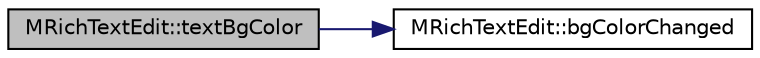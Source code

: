 digraph "MRichTextEdit::textBgColor"
{
  edge [fontname="Helvetica",fontsize="10",labelfontname="Helvetica",labelfontsize="10"];
  node [fontname="Helvetica",fontsize="10",shape=record];
  rankdir="LR";
  Node211 [label="MRichTextEdit::textBgColor",height=0.2,width=0.4,color="black", fillcolor="grey75", style="filled", fontcolor="black"];
  Node211 -> Node212 [color="midnightblue",fontsize="10",style="solid",fontname="Helvetica"];
  Node212 [label="MRichTextEdit::bgColorChanged",height=0.2,width=0.4,color="black", fillcolor="white", style="filled",URL="$d6/daa/class_m_rich_text_edit.html#aed02db65eb8eafdae00e1f1226a64fa2"];
}
